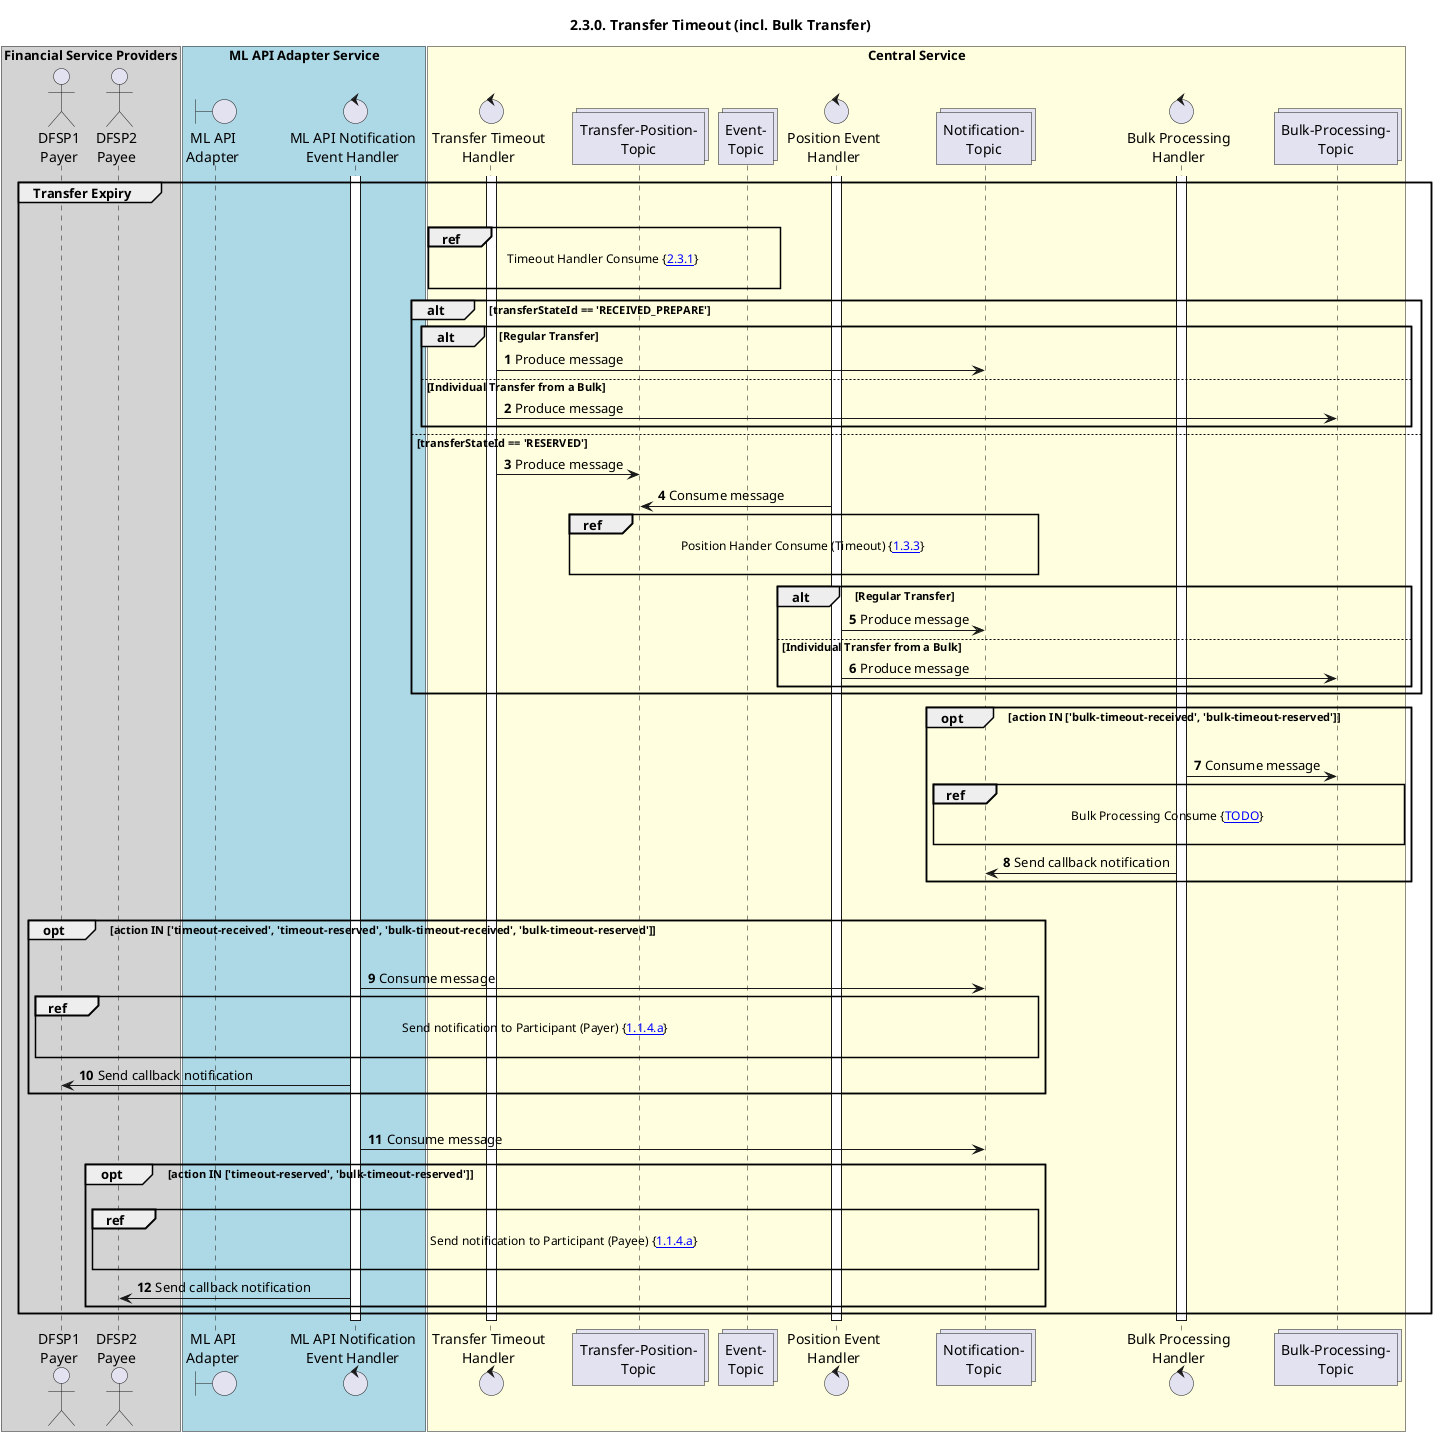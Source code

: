 /'*****
 License
 --------------
 Copyright © 2017 Bill & Melinda Gates Foundation
 The Mojaloop files are made available by the Bill & Melinda Gates Foundation under the Apache License, Version 2.0 (the "License") and you may not use these files except in compliance with the License. You may obtain a copy of the License at
 http://www.apache.org/licenses/LICENSE-2.0
 Unless required by applicable law or agreed to in writing, the Mojaloop files are distributed on an "AS IS" BASIS, WITHOUT WARRANTIES OR CONDITIONS OF ANY KIND, either express or implied. See the License for the specific language governing permissions and limitations under the License.
 Contributors
 --------------
 This is the official list of the Mojaloop project contributors for this file.
 Names of the original copyright holders (individuals or organizations)
 should be listed with a '*' in the first column. People who have
 contributed from an organization can be listed under the organization
 that actually holds the copyright for their contributions (see the
 Gates Foundation organization for an example). Those individuals should have
 their names indented and be marked with a '-'. Email address can be added
 optionally within square brackets <email>.
 * Gates Foundation
 - Name Surname <name.surname@gatesfoundation.com>

 * Georgi Georgiev <georgi.georgiev@modusbox.com>
 --------------
 ******'/

@startuml
' declate title
title 2.3.0. Transfer Timeout (incl. Bulk Transfer)

autonumber

' Actor Keys:
'   boundary - APIs/Interfaces, etc
'   collections - Kafka Topics
'   control - Kafka Consumers
'   entity - Database Access Objects
'   database - Database Persistance Store

' declare actors
actor "DFSP1\nPayer" as DFSP1
actor "DFSP2\nPayee" as DFSP2
boundary "ML API\nAdapter" as MLAPI
control "ML API Notification\nEvent Handler" as NOTIFY_HANDLER
control "Transfer Timeout\nHandler" as EXP_HANDLER
collections "Transfer-Position-\nTopic" as TOPIC_TRANSFER_POSITION
control "Position Event\nHandler" as POS_HANDLER
control "Bulk Processing\nHandler" as BULK_PROCESSING_HANDLER
collections "Notification-\nTopic" as TOPIC_NOTIFICATIONS
collections "Event-\nTopic" as TOPIC_EVENT
collections "Bulk-Processing-\nTopic" as BULK_PROCESSING_TOPIC

box "Financial Service Providers" #lightGray
	participant DFSP1
	participant DFSP2
end box

box "ML API Adapter Service" #LightBlue
	participant MLAPI
	participant NOTIFY_HANDLER
end box

box "Central Service" #LightYellow
    participant EXP_HANDLER
    participant TOPIC_TRANSFER_POSITION
    participant TOPIC_EVENT
    participant POS_HANDLER
    participant TOPIC_NOTIFICATIONS
    participant BULK_PROCESSING_HANDLER
    participant BULK_PROCESSING_TOPIC
end box

' start flow
activate NOTIFY_HANDLER
activate EXP_HANDLER
activate POS_HANDLER
activate BULK_PROCESSING_HANDLER
group Transfer Expiry
    |||
    ref over EXP_HANDLER, TOPIC_EVENT :  Timeout Handler Consume {[[https://github.com/mojaloop/docs/blob/master/Diagrams/SequenceDiagrams/seq-timeout-2.3.1.svg 2.3.1]]} \n
    alt transferStateId == 'RECEIVED_PREPARE'
        alt Regular Transfer
            EXP_HANDLER -> TOPIC_NOTIFICATIONS: Produce message
        else Individual Transfer from a Bulk
            EXP_HANDLER -> BULK_PROCESSING_TOPIC: Produce message
        end
    else transferStateId == 'RESERVED'
        EXP_HANDLER -> TOPIC_TRANSFER_POSITION: Produce message
        TOPIC_TRANSFER_POSITION <- POS_HANDLER: Consume message
        ref over TOPIC_TRANSFER_POSITION, TOPIC_NOTIFICATIONS :  Position Hander Consume (Timeout) {[[https://github.com/mojaloop/docs/blob/master/Diagrams/SequenceDiagrams/seq-position-1.3.3-abort.svg 1.3.3]]} \n
        alt Regular Transfer
            POS_HANDLER -> TOPIC_NOTIFICATIONS: Produce message
        else Individual Transfer from a Bulk
            POS_HANDLER -> BULK_PROCESSING_TOPIC: Produce message
        end
    end
    opt action IN ['bulk-timeout-received', 'bulk-timeout-reserved']
        |||
        BULK_PROCESSING_TOPIC <- BULK_PROCESSING_HANDLER: Consume message
        ref over TOPIC_NOTIFICATIONS, BULK_PROCESSING_TOPIC : Bulk Processing Consume {[[http://url-of-bulk-processing-sequence TODO]]} \n
        BULK_PROCESSING_HANDLER -> TOPIC_NOTIFICATIONS: Send callback notification
    end
    |||
    opt action IN ['timeout-received', 'timeout-reserved', 'bulk-timeout-received', 'bulk-timeout-reserved']
        |||
        TOPIC_NOTIFICATIONS <- NOTIFY_HANDLER: Consume message
        ref over DFSP1, TOPIC_NOTIFICATIONS : Send notification to Participant (Payer) {[[https://github.com/mojaloop/docs/blob/master/Diagrams/SequenceDiagrams/seq-prepare-1.1.4.a.svg 1.1.4.a]]} \n
        NOTIFY_HANDLER -> DFSP1: Send callback notification
    end
    |||
    TOPIC_NOTIFICATIONS <- NOTIFY_HANDLER: Consume message
    opt action IN ['timeout-reserved', 'bulk-timeout-reserved']
        |||
        ref over DFSP2, TOPIC_NOTIFICATIONS : Send notification to Participant (Payee) {[[https://github.com/mojaloop/docs/blob/master/Diagrams/SequenceDiagrams/seq-prepare-1.1.4.a.svg 1.1.4.a]]} \n
        NOTIFY_HANDLER -> DFSP2: Send callback notification
    end
end
deactivate BULK_PROCESSING_HANDLER
deactivate POS_HANDLER
deactivate EXP_HANDLER
deactivate NOTIFY_HANDLER
@enduml
